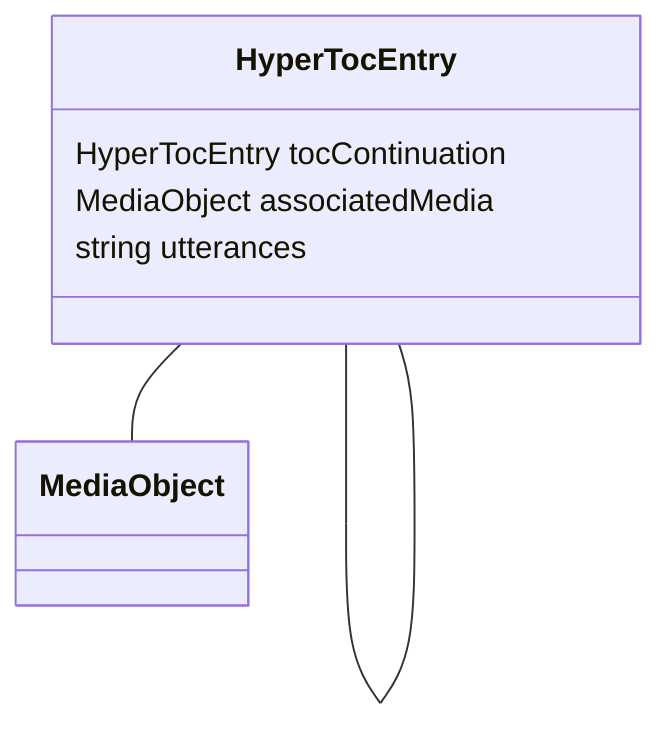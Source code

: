 classDiagram
  HyperTocEntry -- HyperTocEntry
  HyperTocEntry -- MediaObject


class HyperTocEntry {

  HyperTocEntry tocContinuation
  MediaObject associatedMedia
  string utterances

 }
